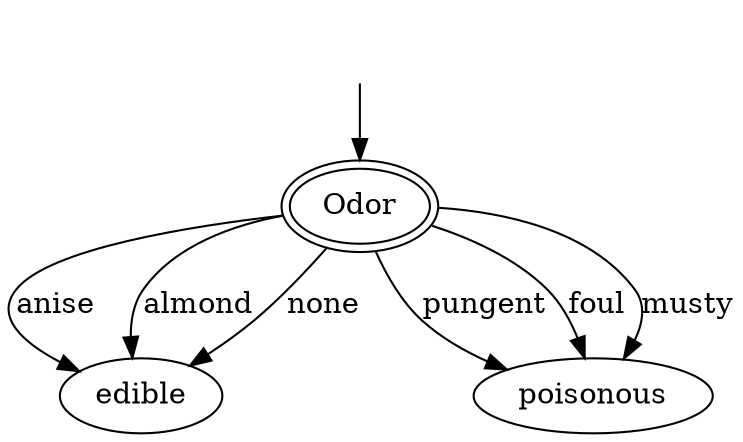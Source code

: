 digraph G {
node0 [style=invis]
node0 -> "class data.Odor" [label=""]
"class data.Odor"[label="Odor",peripheries=2]
"class data.Odor" -> "edible" [label="anise"]
"edible"[label="edible"]
"class data.Odor" -> "edible" [label="almond"]
"edible"[label="edible"]
"class data.Odor" -> "edible" [label="none"]
"edible"[label="edible"]
"class data.Odor" -> "poisonous" [label="pungent"]
"poisonous"[label="poisonous"]
"class data.Odor" -> "poisonous" [label="foul"]
"poisonous"[label="poisonous"]
"class data.Odor" -> "poisonous" [label="musty"]
"poisonous"[label="poisonous"]
}